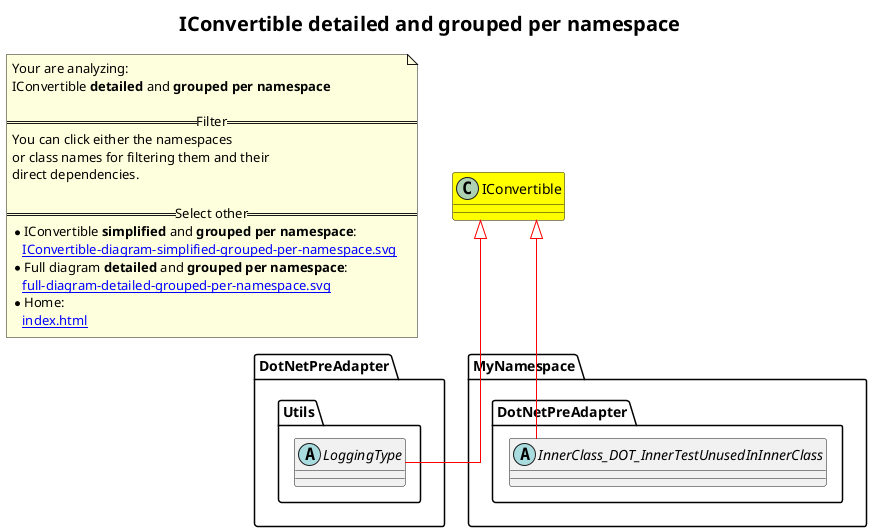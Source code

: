 @startuml
skinparam linetype ortho
title <size:20>IConvertible **detailed** and **grouped per namespace**</size>
note "Your are analyzing:\nIConvertible **detailed** and **grouped per namespace**\n\n==Filter==\nYou can click either the namespaces \nor class names for filtering them and their\ndirect dependencies.\n\n==Select other==\n* IConvertible **simplified** and **grouped per namespace**:\n   [[IConvertible-diagram-simplified-grouped-per-namespace.svg]]\n* Full diagram **detailed** and **grouped per namespace**:\n   [[full-diagram-detailed-grouped-per-namespace.svg]]\n* Home:\n   [[index.html]]" as FloatingNote
class IConvertible [[IConvertible-diagram-detailed-grouped-per-namespace.svg]] #yellow {
}
' Closing all previous_sub_namespace_list namespace None because file analysis is finished.
namespace DotNetPreAdapter [[DotNetPreAdapter-diagram-detailed-grouped-per-namespace.svg]] {
namespace DotNetPreAdapter.Utils [[DotNetPreAdapter.Utils-diagram-detailed-grouped-per-namespace.svg]] {
  abstract class DotNetPreAdapter.Utils.LoggingType [[DotNetPreAdapter.Utils.LoggingType-diagram-detailed-grouped-per-namespace.svg]]  {
  }
'Compared namespace DotNetPreAdapter.Utils [[DotNetPreAdapter.Utils-diagram-detailed-grouped-per-namespace.svg]] { with last element of   }
' Closing all previous_sub_namespace_list namespace None because file analysis is finished.
' Closing namespace Utils
}
' Closing namespace DotNetPreAdapter
}
namespace MyNamespace [[MyNamespace-diagram-detailed-grouped-per-namespace.svg]] {
namespace MyNamespace.DotNetPreAdapter [[MyNamespace.DotNetPreAdapter-diagram-detailed-grouped-per-namespace.svg]] {
  abstract class MyNamespace.DotNetPreAdapter.InnerClass_DOT_InnerTestUnusedInInnerClass [[MyNamespace.DotNetPreAdapter.InnerClass.InnerTestUnusedInInnerClass-diagram-detailed-grouped-per-namespace.svg]]  {
  }
'Compared namespace MyNamespace.DotNetPreAdapter [[MyNamespace.DotNetPreAdapter-diagram-detailed-grouped-per-namespace.svg]] { with last element of   }
' Closing all previous_sub_namespace_list namespace None because file analysis is finished.
' Closing namespace DotNetPreAdapter
}
' Closing namespace MyNamespace
}
 ' *************************************** 
 ' *************************************** 
 ' *************************************** 
' Class relations extracted from namespace:
' 
' Class relations extracted from namespace:
' DotNetPreAdapter.Utils
IConvertible <|-[#red]- DotNetPreAdapter.Utils.LoggingType
' Class relations extracted from namespace:
' MyNamespace.DotNetPreAdapter
IConvertible <|-[#red]- MyNamespace.DotNetPreAdapter.InnerClass_DOT_InnerTestUnusedInInnerClass
@enduml